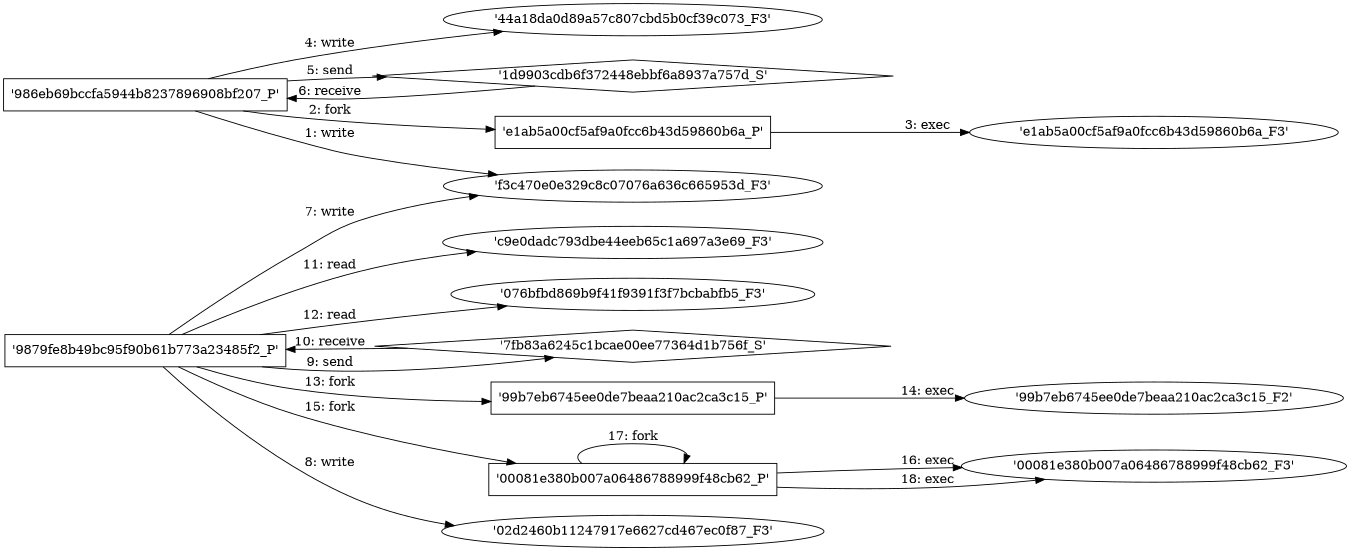 digraph "D:\Learning\Paper\apt\基于CTI的攻击预警\Dataset\攻击图\ASGfromALLCTI\Step 10. Detect and investigate security incidents top 10 actions to secure your environment.dot" {
rankdir="LR"
size="9"
fixedsize="false"
splines="true"
nodesep=0.3
ranksep=0
fontsize=10
overlap="scalexy"
engine= "neato"
	"'f3c470e0e329c8c07076a636c665953d_F3'" [node_type=file shape=ellipse]
	"'986eb69bccfa5944b8237896908bf207_P'" [node_type=Process shape=box]
	"'986eb69bccfa5944b8237896908bf207_P'" -> "'f3c470e0e329c8c07076a636c665953d_F3'" [label="1: write"]
	"'986eb69bccfa5944b8237896908bf207_P'" [node_type=Process shape=box]
	"'e1ab5a00cf5af9a0fcc6b43d59860b6a_P'" [node_type=Process shape=box]
	"'986eb69bccfa5944b8237896908bf207_P'" -> "'e1ab5a00cf5af9a0fcc6b43d59860b6a_P'" [label="2: fork"]
	"'e1ab5a00cf5af9a0fcc6b43d59860b6a_P'" [node_type=Process shape=box]
	"'e1ab5a00cf5af9a0fcc6b43d59860b6a_F3'" [node_type=File shape=ellipse]
	"'e1ab5a00cf5af9a0fcc6b43d59860b6a_P'" -> "'e1ab5a00cf5af9a0fcc6b43d59860b6a_F3'" [label="3: exec"]
	"'44a18da0d89a57c807cbd5b0cf39c073_F3'" [node_type=file shape=ellipse]
	"'986eb69bccfa5944b8237896908bf207_P'" [node_type=Process shape=box]
	"'986eb69bccfa5944b8237896908bf207_P'" -> "'44a18da0d89a57c807cbd5b0cf39c073_F3'" [label="4: write"]
	"'1d9903cdb6f372448ebbf6a8937a757d_S'" [node_type=Socket shape=diamond]
	"'986eb69bccfa5944b8237896908bf207_P'" [node_type=Process shape=box]
	"'986eb69bccfa5944b8237896908bf207_P'" -> "'1d9903cdb6f372448ebbf6a8937a757d_S'" [label="5: send"]
	"'1d9903cdb6f372448ebbf6a8937a757d_S'" -> "'986eb69bccfa5944b8237896908bf207_P'" [label="6: receive"]
	"'f3c470e0e329c8c07076a636c665953d_F3'" [node_type=file shape=ellipse]
	"'9879fe8b49bc95f90b61b773a23485f2_P'" [node_type=Process shape=box]
	"'9879fe8b49bc95f90b61b773a23485f2_P'" -> "'f3c470e0e329c8c07076a636c665953d_F3'" [label="7: write"]
	"'02d2460b11247917e6627cd467ec0f87_F3'" [node_type=file shape=ellipse]
	"'9879fe8b49bc95f90b61b773a23485f2_P'" [node_type=Process shape=box]
	"'9879fe8b49bc95f90b61b773a23485f2_P'" -> "'02d2460b11247917e6627cd467ec0f87_F3'" [label="8: write"]
	"'7fb83a6245c1bcae00ee77364d1b756f_S'" [node_type=Socket shape=diamond]
	"'9879fe8b49bc95f90b61b773a23485f2_P'" [node_type=Process shape=box]
	"'9879fe8b49bc95f90b61b773a23485f2_P'" -> "'7fb83a6245c1bcae00ee77364d1b756f_S'" [label="9: send"]
	"'7fb83a6245c1bcae00ee77364d1b756f_S'" -> "'9879fe8b49bc95f90b61b773a23485f2_P'" [label="10: receive"]
	"'c9e0dadc793dbe44eeb65c1a697a3e69_F3'" [node_type=file shape=ellipse]
	"'9879fe8b49bc95f90b61b773a23485f2_P'" [node_type=Process shape=box]
	"'9879fe8b49bc95f90b61b773a23485f2_P'" -> "'c9e0dadc793dbe44eeb65c1a697a3e69_F3'" [label="11: read"]
	"'076bfbd869b9f41f9391f3f7bcbabfb5_F3'" [node_type=file shape=ellipse]
	"'9879fe8b49bc95f90b61b773a23485f2_P'" [node_type=Process shape=box]
	"'9879fe8b49bc95f90b61b773a23485f2_P'" -> "'076bfbd869b9f41f9391f3f7bcbabfb5_F3'" [label="12: read"]
	"'9879fe8b49bc95f90b61b773a23485f2_P'" [node_type=Process shape=box]
	"'99b7eb6745ee0de7beaa210ac2ca3c15_P'" [node_type=Process shape=box]
	"'9879fe8b49bc95f90b61b773a23485f2_P'" -> "'99b7eb6745ee0de7beaa210ac2ca3c15_P'" [label="13: fork"]
	"'99b7eb6745ee0de7beaa210ac2ca3c15_P'" [node_type=Process shape=box]
	"'99b7eb6745ee0de7beaa210ac2ca3c15_F2'" [node_type=File shape=ellipse]
	"'99b7eb6745ee0de7beaa210ac2ca3c15_P'" -> "'99b7eb6745ee0de7beaa210ac2ca3c15_F2'" [label="14: exec"]
	"'9879fe8b49bc95f90b61b773a23485f2_P'" [node_type=Process shape=box]
	"'00081e380b007a06486788999f48cb62_P'" [node_type=Process shape=box]
	"'9879fe8b49bc95f90b61b773a23485f2_P'" -> "'00081e380b007a06486788999f48cb62_P'" [label="15: fork"]
	"'00081e380b007a06486788999f48cb62_P'" [node_type=Process shape=box]
	"'00081e380b007a06486788999f48cb62_F3'" [node_type=File shape=ellipse]
	"'00081e380b007a06486788999f48cb62_P'" -> "'00081e380b007a06486788999f48cb62_F3'" [label="16: exec"]
	"'00081e380b007a06486788999f48cb62_P'" [node_type=Process shape=box]
	"'00081e380b007a06486788999f48cb62_P'" [node_type=Process shape=box]
	"'00081e380b007a06486788999f48cb62_P'" -> "'00081e380b007a06486788999f48cb62_P'" [label="17: fork"]
	"'00081e380b007a06486788999f48cb62_P'" [node_type=Process shape=box]
	"'00081e380b007a06486788999f48cb62_F3'" [node_type=File shape=ellipse]
	"'00081e380b007a06486788999f48cb62_P'" -> "'00081e380b007a06486788999f48cb62_F3'" [label="18: exec"]
}
